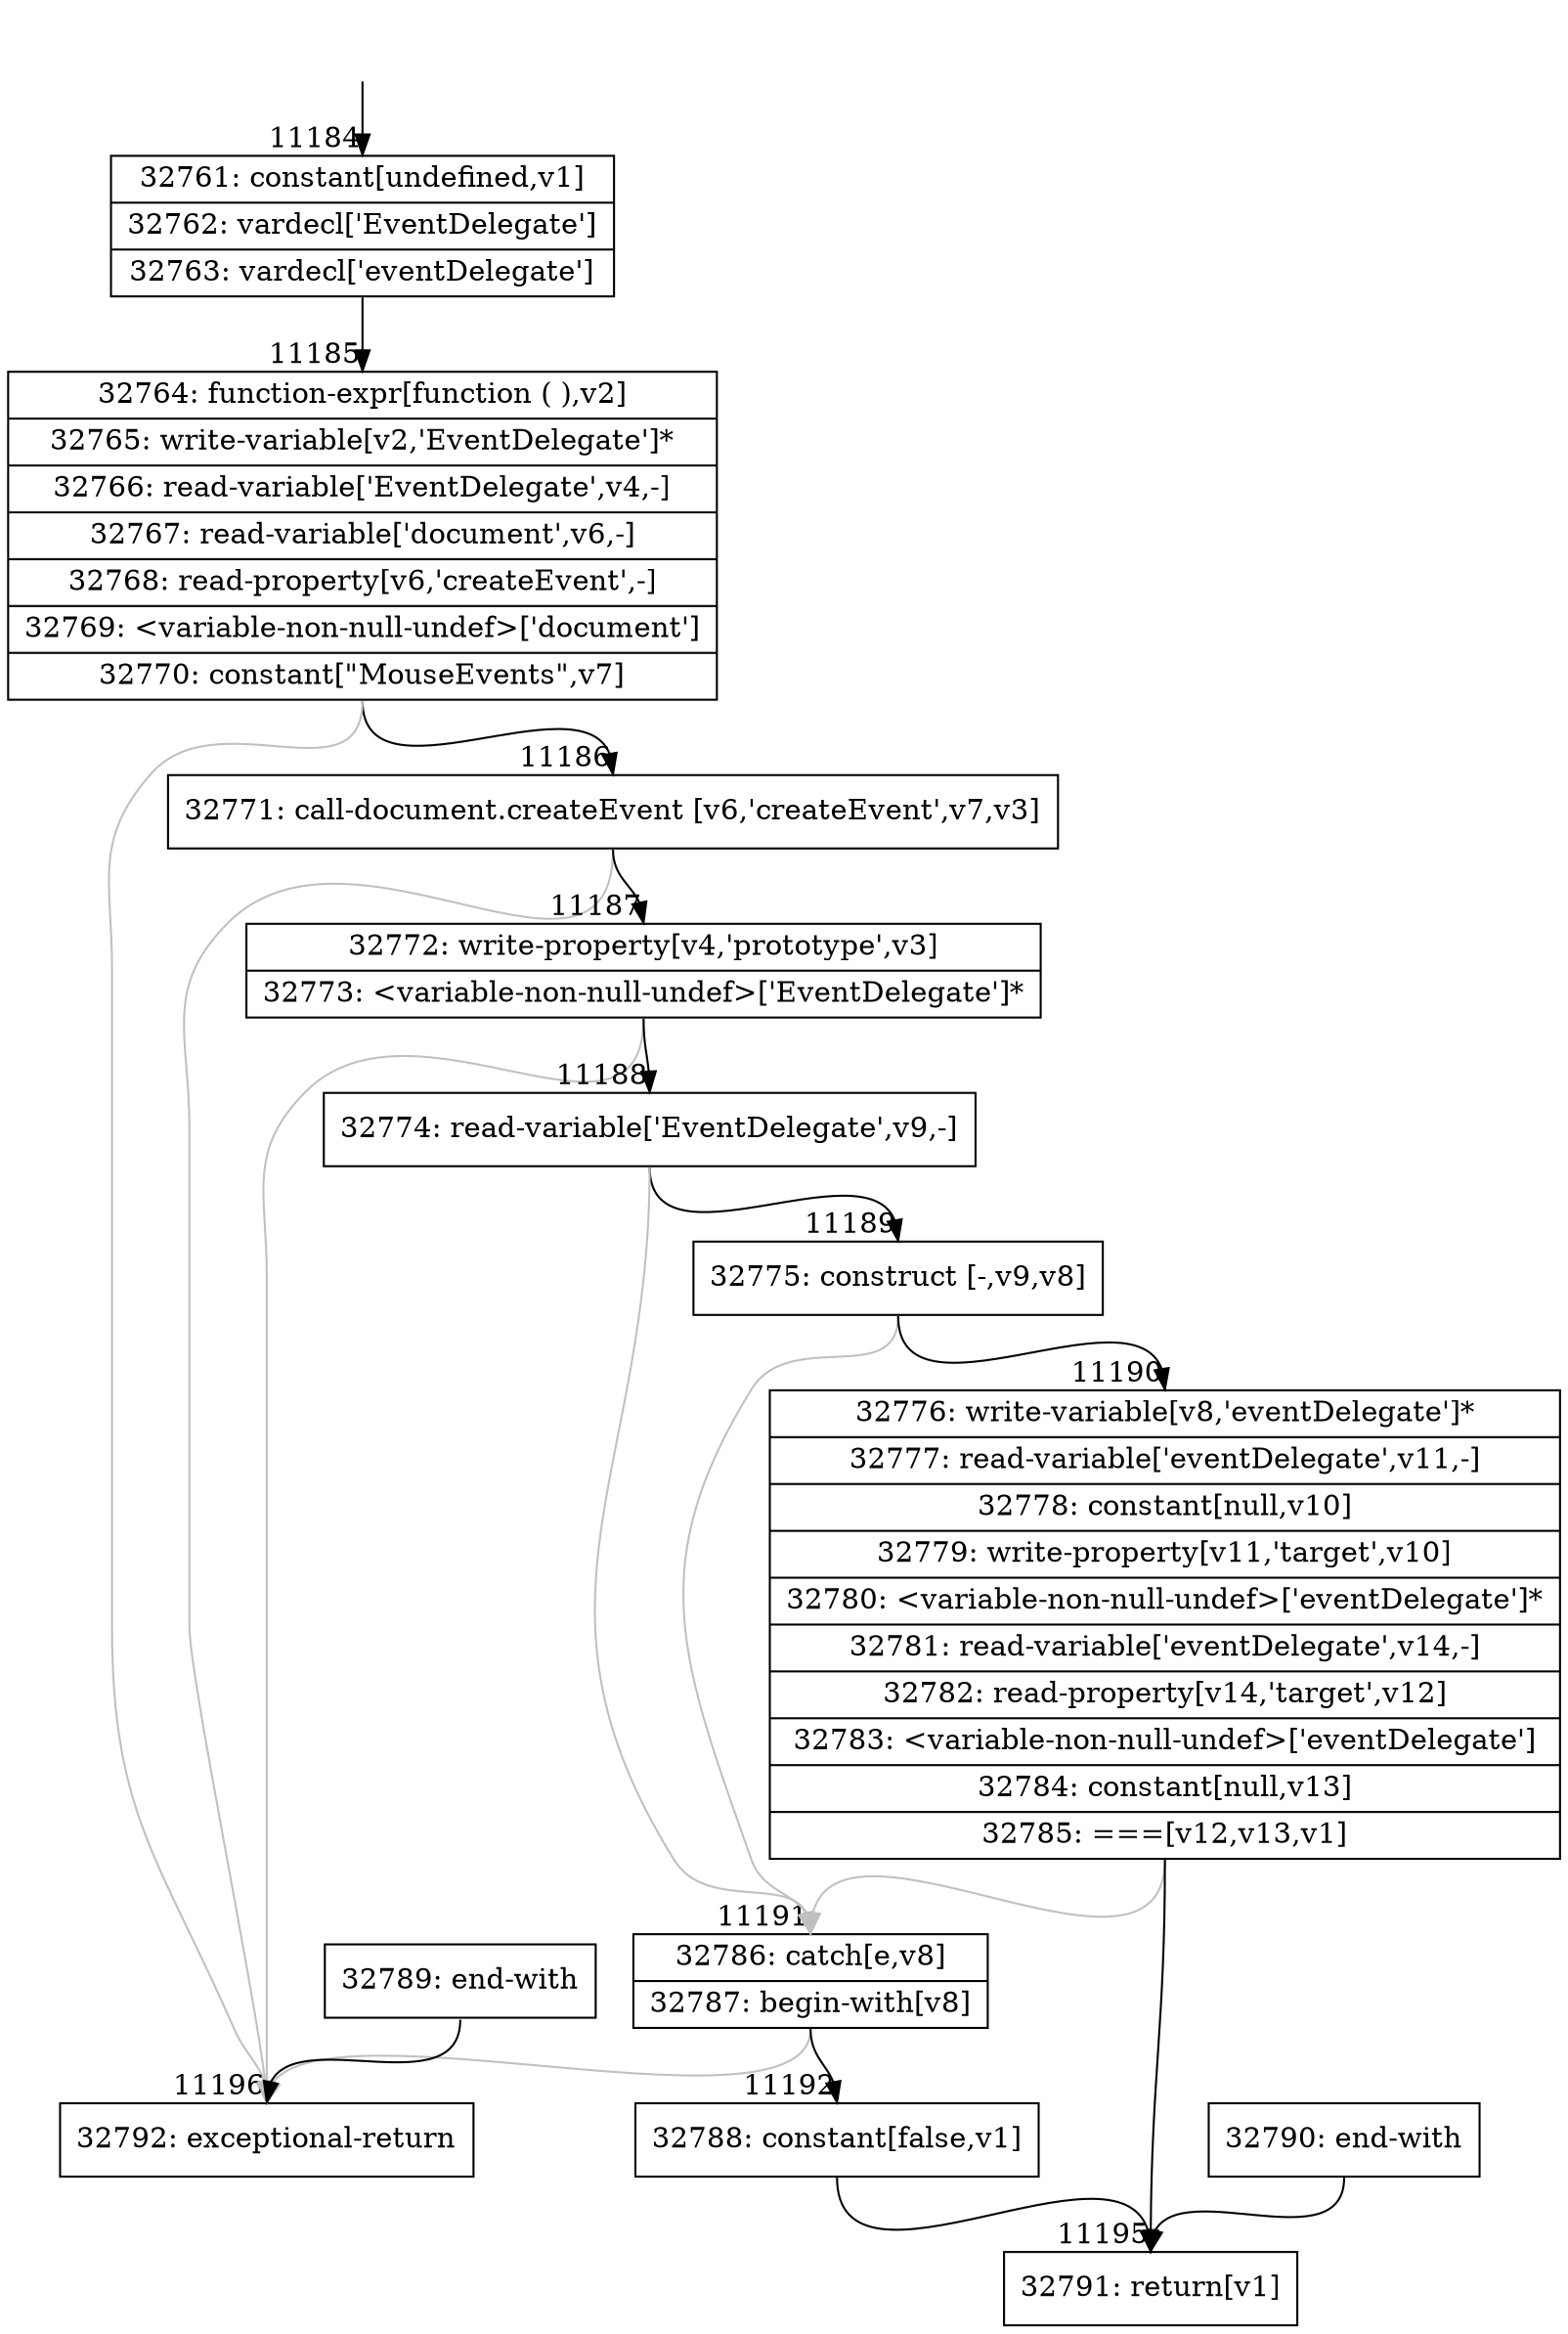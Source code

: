 digraph {
rankdir="TD"
BB_entry827[shape=none,label=""];
BB_entry827 -> BB11184 [tailport=s, headport=n, headlabel="    11184"]
BB11184 [shape=record label="{32761: constant[undefined,v1]|32762: vardecl['EventDelegate']|32763: vardecl['eventDelegate']}" ] 
BB11184 -> BB11185 [tailport=s, headport=n, headlabel="      11185"]
BB11185 [shape=record label="{32764: function-expr[function ( ),v2]|32765: write-variable[v2,'EventDelegate']*|32766: read-variable['EventDelegate',v4,-]|32767: read-variable['document',v6,-]|32768: read-property[v6,'createEvent',-]|32769: \<variable-non-null-undef\>['document']|32770: constant[\"MouseEvents\",v7]}" ] 
BB11185 -> BB11186 [tailport=s, headport=n, headlabel="      11186"]
BB11185 -> BB11196 [tailport=s, headport=n, color=gray, headlabel="      11196"]
BB11186 [shape=record label="{32771: call-document.createEvent [v6,'createEvent',v7,v3]}" ] 
BB11186 -> BB11187 [tailport=s, headport=n, headlabel="      11187"]
BB11186 -> BB11196 [tailport=s, headport=n, color=gray]
BB11187 [shape=record label="{32772: write-property[v4,'prototype',v3]|32773: \<variable-non-null-undef\>['EventDelegate']*}" ] 
BB11187 -> BB11188 [tailport=s, headport=n, headlabel="      11188"]
BB11187 -> BB11196 [tailport=s, headport=n, color=gray]
BB11188 [shape=record label="{32774: read-variable['EventDelegate',v9,-]}" ] 
BB11188 -> BB11189 [tailport=s, headport=n, headlabel="      11189"]
BB11188 -> BB11191 [tailport=s, headport=n, color=gray, headlabel="      11191"]
BB11189 [shape=record label="{32775: construct [-,v9,v8]}" ] 
BB11189 -> BB11190 [tailport=s, headport=n, headlabel="      11190"]
BB11189 -> BB11191 [tailport=s, headport=n, color=gray]
BB11190 [shape=record label="{32776: write-variable[v8,'eventDelegate']*|32777: read-variable['eventDelegate',v11,-]|32778: constant[null,v10]|32779: write-property[v11,'target',v10]|32780: \<variable-non-null-undef\>['eventDelegate']*|32781: read-variable['eventDelegate',v14,-]|32782: read-property[v14,'target',v12]|32783: \<variable-non-null-undef\>['eventDelegate']|32784: constant[null,v13]|32785: ===[v12,v13,v1]}" ] 
BB11190 -> BB11195 [tailport=s, headport=n, headlabel="      11195"]
BB11190 -> BB11191 [tailport=s, headport=n, color=gray]
BB11191 [shape=record label="{32786: catch[e,v8]|32787: begin-with[v8]}" ] 
BB11191 -> BB11192 [tailport=s, headport=n, headlabel="      11192"]
BB11191 -> BB11196 [tailport=s, headport=n, color=gray]
BB11192 [shape=record label="{32788: constant[false,v1]}" ] 
BB11192 -> BB11195 [tailport=s, headport=n]
BB11193 [shape=record label="{32789: end-with}" ] 
BB11193 -> BB11196 [tailport=s, headport=n]
BB11194 [shape=record label="{32790: end-with}" ] 
BB11194 -> BB11195 [tailport=s, headport=n]
BB11195 [shape=record label="{32791: return[v1]}" ] 
BB11196 [shape=record label="{32792: exceptional-return}" ] 
//#$~ 15664
}
